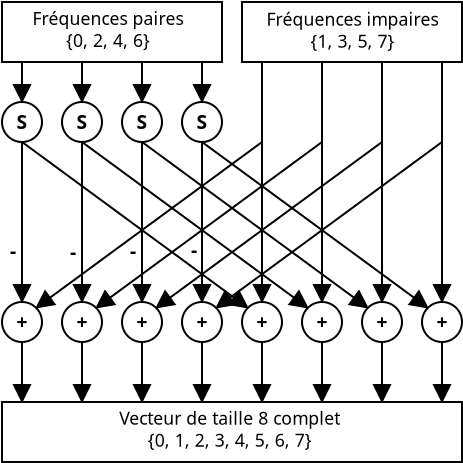 <?xml version="1.0" encoding="UTF-8"?>
<dia:diagram xmlns:dia="http://www.lysator.liu.se/~alla/dia/"><dia:layer name="Background" visible="true"><dia:object type="Standard - Line" version="0" id="O0"><dia:attribute name="obj_pos"><dia:point val="3,4"/></dia:attribute><dia:attribute name="obj_bb"><dia:rectangle val="2.2,3.95;3.8,12.05"/></dia:attribute><dia:attribute name="conn_endpoints"><dia:point val="3,4"/><dia:point val="3,12"/></dia:attribute><dia:attribute name="numcp"><dia:int val="1"/></dia:attribute><dia:attribute name="end_arrow"><dia:enum val="3"/></dia:attribute><dia:attribute name="end_arrow_length"><dia:real val="0.8"/></dia:attribute><dia:attribute name="end_arrow_width"><dia:real val="0.8"/></dia:attribute><dia:connections><dia:connection handle="0" to="O34" connection="6"/></dia:connections></dia:object><dia:group><dia:object type="Standard - Ellipse" version="0" id="O1"><dia:attribute name="obj_pos"><dia:point val="2,12"/></dia:attribute><dia:attribute name="obj_bb"><dia:rectangle val="1.95,11.95;4.05,14.05"/></dia:attribute><dia:attribute name="elem_corner"><dia:point val="2,12"/></dia:attribute><dia:attribute name="elem_width"><dia:real val="2"/></dia:attribute><dia:attribute name="elem_height"><dia:real val="2"/></dia:attribute></dia:object><dia:object type="Standard - Text" version="0" id="O2"><dia:attribute name="obj_pos"><dia:point val="3,13.35"/></dia:attribute><dia:attribute name="obj_bb"><dia:rectangle val="2.613,12.328;3.337,13.678"/></dia:attribute><dia:attribute name="text"><dia:composite type="text"><dia:attribute name="string"><dia:string>#+#</dia:string></dia:attribute><dia:attribute name="font"><dia:font name="Helvetica-Bold"/></dia:attribute><dia:attribute name="height"><dia:real val="1.2"/></dia:attribute><dia:attribute name="pos"><dia:point val="3,13.35"/></dia:attribute><dia:attribute name="color"><dia:color val="#000000"/></dia:attribute><dia:attribute name="alignment"><dia:enum val="1"/></dia:attribute></dia:composite></dia:attribute></dia:object></dia:group><dia:object type="Standard - Line" version="0" id="O3"><dia:attribute name="obj_pos"><dia:point val="3,14"/></dia:attribute><dia:attribute name="obj_bb"><dia:rectangle val="2.2,13.95;3.8,17.05"/></dia:attribute><dia:attribute name="conn_endpoints"><dia:point val="3,14"/><dia:point val="3,17"/></dia:attribute><dia:attribute name="numcp"><dia:int val="1"/></dia:attribute><dia:attribute name="end_arrow"><dia:enum val="3"/></dia:attribute><dia:attribute name="end_arrow_length"><dia:real val="0.8"/></dia:attribute><dia:attribute name="end_arrow_width"><dia:real val="0.8"/></dia:attribute><dia:connections><dia:connection handle="0" to="O1" connection="6"/></dia:connections></dia:object><dia:object type="Standard - Line" version="0" id="O4"><dia:attribute name="obj_pos"><dia:point val="6,4"/></dia:attribute><dia:attribute name="obj_bb"><dia:rectangle val="5.2,3.95;6.8,12.05"/></dia:attribute><dia:attribute name="conn_endpoints"><dia:point val="6,4"/><dia:point val="6,12"/></dia:attribute><dia:attribute name="numcp"><dia:int val="1"/></dia:attribute><dia:attribute name="end_arrow"><dia:enum val="3"/></dia:attribute><dia:attribute name="end_arrow_length"><dia:real val="0.8"/></dia:attribute><dia:attribute name="end_arrow_width"><dia:real val="0.8"/></dia:attribute><dia:connections><dia:connection handle="0" to="O37" connection="6"/><dia:connection handle="1" to="O5" connection="1"/></dia:connections></dia:object><dia:group><dia:object type="Standard - Ellipse" version="0" id="O5"><dia:attribute name="obj_pos"><dia:point val="5,12"/></dia:attribute><dia:attribute name="obj_bb"><dia:rectangle val="4.95,11.95;7.05,14.05"/></dia:attribute><dia:attribute name="elem_corner"><dia:point val="5,12"/></dia:attribute><dia:attribute name="elem_width"><dia:real val="2"/></dia:attribute><dia:attribute name="elem_height"><dia:real val="2"/></dia:attribute></dia:object><dia:object type="Standard - Text" version="0" id="O6"><dia:attribute name="obj_pos"><dia:point val="6,13.35"/></dia:attribute><dia:attribute name="obj_bb"><dia:rectangle val="5.663,12.378;6.337,13.578"/></dia:attribute><dia:attribute name="text"><dia:composite type="text"><dia:attribute name="string"><dia:string>#+#</dia:string></dia:attribute><dia:attribute name="font"><dia:font name="Helvetica-Bold"/></dia:attribute><dia:attribute name="height"><dia:real val="1.2"/></dia:attribute><dia:attribute name="pos"><dia:point val="6,13.35"/></dia:attribute><dia:attribute name="color"><dia:color val="#000000"/></dia:attribute><dia:attribute name="alignment"><dia:enum val="1"/></dia:attribute></dia:composite></dia:attribute></dia:object></dia:group><dia:object type="Standard - Line" version="0" id="O7"><dia:attribute name="obj_pos"><dia:point val="6,14"/></dia:attribute><dia:attribute name="obj_bb"><dia:rectangle val="5.2,13.95;6.8,17.05"/></dia:attribute><dia:attribute name="conn_endpoints"><dia:point val="6,14"/><dia:point val="6,17"/></dia:attribute><dia:attribute name="numcp"><dia:int val="1"/></dia:attribute><dia:attribute name="end_arrow"><dia:enum val="3"/></dia:attribute><dia:attribute name="end_arrow_length"><dia:real val="0.8"/></dia:attribute><dia:attribute name="end_arrow_width"><dia:real val="0.8"/></dia:attribute><dia:connections><dia:connection handle="0" to="O5" connection="6"/></dia:connections></dia:object><dia:object type="Standard - Line" version="0" id="O8"><dia:attribute name="obj_pos"><dia:point val="9,4"/></dia:attribute><dia:attribute name="obj_bb"><dia:rectangle val="8.2,3.95;9.8,12.05"/></dia:attribute><dia:attribute name="conn_endpoints"><dia:point val="9,4"/><dia:point val="9,12"/></dia:attribute><dia:attribute name="numcp"><dia:int val="1"/></dia:attribute><dia:attribute name="end_arrow"><dia:enum val="3"/></dia:attribute><dia:attribute name="end_arrow_length"><dia:real val="0.8"/></dia:attribute><dia:attribute name="end_arrow_width"><dia:real val="0.8"/></dia:attribute><dia:connections><dia:connection handle="0" to="O40" connection="6"/><dia:connection handle="1" to="O9" connection="1"/></dia:connections></dia:object><dia:group><dia:object type="Standard - Ellipse" version="0" id="O9"><dia:attribute name="obj_pos"><dia:point val="8,12"/></dia:attribute><dia:attribute name="obj_bb"><dia:rectangle val="7.95,11.95;10.05,14.05"/></dia:attribute><dia:attribute name="elem_corner"><dia:point val="8,12"/></dia:attribute><dia:attribute name="elem_width"><dia:real val="2"/></dia:attribute><dia:attribute name="elem_height"><dia:real val="2"/></dia:attribute></dia:object><dia:object type="Standard - Text" version="0" id="O10"><dia:attribute name="obj_pos"><dia:point val="9,13.35"/></dia:attribute><dia:attribute name="obj_bb"><dia:rectangle val="8.663,12.378;9.337,13.578"/></dia:attribute><dia:attribute name="text"><dia:composite type="text"><dia:attribute name="string"><dia:string>#+#</dia:string></dia:attribute><dia:attribute name="font"><dia:font name="Helvetica-Bold"/></dia:attribute><dia:attribute name="height"><dia:real val="1.2"/></dia:attribute><dia:attribute name="pos"><dia:point val="9,13.35"/></dia:attribute><dia:attribute name="color"><dia:color val="#000000"/></dia:attribute><dia:attribute name="alignment"><dia:enum val="1"/></dia:attribute></dia:composite></dia:attribute></dia:object></dia:group><dia:object type="Standard - Line" version="0" id="O11"><dia:attribute name="obj_pos"><dia:point val="9,14"/></dia:attribute><dia:attribute name="obj_bb"><dia:rectangle val="8.2,13.95;9.8,17.05"/></dia:attribute><dia:attribute name="conn_endpoints"><dia:point val="9,14"/><dia:point val="9,17"/></dia:attribute><dia:attribute name="numcp"><dia:int val="1"/></dia:attribute><dia:attribute name="end_arrow"><dia:enum val="3"/></dia:attribute><dia:attribute name="end_arrow_length"><dia:real val="0.8"/></dia:attribute><dia:attribute name="end_arrow_width"><dia:real val="0.8"/></dia:attribute><dia:connections><dia:connection handle="0" to="O9" connection="6"/></dia:connections></dia:object><dia:object type="Standard - Line" version="0" id="O12"><dia:attribute name="obj_pos"><dia:point val="12,4"/></dia:attribute><dia:attribute name="obj_bb"><dia:rectangle val="11.2,3.95;12.8,12.05"/></dia:attribute><dia:attribute name="conn_endpoints"><dia:point val="12,4"/><dia:point val="12,12"/></dia:attribute><dia:attribute name="numcp"><dia:int val="1"/></dia:attribute><dia:attribute name="end_arrow"><dia:enum val="3"/></dia:attribute><dia:attribute name="end_arrow_length"><dia:real val="0.8"/></dia:attribute><dia:attribute name="end_arrow_width"><dia:real val="0.8"/></dia:attribute><dia:connections><dia:connection handle="0" to="O43" connection="6"/><dia:connection handle="1" to="O13" connection="1"/></dia:connections></dia:object><dia:group><dia:object type="Standard - Ellipse" version="0" id="O13"><dia:attribute name="obj_pos"><dia:point val="11,12"/></dia:attribute><dia:attribute name="obj_bb"><dia:rectangle val="10.95,11.95;13.05,14.05"/></dia:attribute><dia:attribute name="elem_corner"><dia:point val="11,12"/></dia:attribute><dia:attribute name="elem_width"><dia:real val="2"/></dia:attribute><dia:attribute name="elem_height"><dia:real val="2"/></dia:attribute></dia:object><dia:object type="Standard - Text" version="0" id="O14"><dia:attribute name="obj_pos"><dia:point val="12,13.35"/></dia:attribute><dia:attribute name="obj_bb"><dia:rectangle val="11.663,12.378;12.337,13.578"/></dia:attribute><dia:attribute name="text"><dia:composite type="text"><dia:attribute name="string"><dia:string>#+#</dia:string></dia:attribute><dia:attribute name="font"><dia:font name="Helvetica-Bold"/></dia:attribute><dia:attribute name="height"><dia:real val="1.2"/></dia:attribute><dia:attribute name="pos"><dia:point val="12,13.35"/></dia:attribute><dia:attribute name="color"><dia:color val="#000000"/></dia:attribute><dia:attribute name="alignment"><dia:enum val="1"/></dia:attribute></dia:composite></dia:attribute></dia:object></dia:group><dia:object type="Standard - Line" version="0" id="O15"><dia:attribute name="obj_pos"><dia:point val="12,14"/></dia:attribute><dia:attribute name="obj_bb"><dia:rectangle val="11.2,13.95;12.8,17.05"/></dia:attribute><dia:attribute name="conn_endpoints"><dia:point val="12,14"/><dia:point val="12,17"/></dia:attribute><dia:attribute name="numcp"><dia:int val="1"/></dia:attribute><dia:attribute name="end_arrow"><dia:enum val="3"/></dia:attribute><dia:attribute name="end_arrow_length"><dia:real val="0.8"/></dia:attribute><dia:attribute name="end_arrow_width"><dia:real val="0.8"/></dia:attribute><dia:connections><dia:connection handle="0" to="O13" connection="6"/></dia:connections></dia:object><dia:object type="Standard - Line" version="0" id="O16"><dia:attribute name="obj_pos"><dia:point val="15,0"/></dia:attribute><dia:attribute name="obj_bb"><dia:rectangle val="14.2,-0.05;15.8,12.05"/></dia:attribute><dia:attribute name="conn_endpoints"><dia:point val="15,0"/><dia:point val="15,12"/></dia:attribute><dia:attribute name="numcp"><dia:int val="1"/></dia:attribute><dia:attribute name="end_arrow"><dia:enum val="3"/></dia:attribute><dia:attribute name="end_arrow_length"><dia:real val="0.8"/></dia:attribute><dia:attribute name="end_arrow_width"><dia:real val="0.8"/></dia:attribute><dia:connections><dia:connection handle="1" to="O17" connection="1"/></dia:connections></dia:object><dia:group><dia:object type="Standard - Ellipse" version="0" id="O17"><dia:attribute name="obj_pos"><dia:point val="14,12"/></dia:attribute><dia:attribute name="obj_bb"><dia:rectangle val="13.95,11.95;16.05,14.05"/></dia:attribute><dia:attribute name="elem_corner"><dia:point val="14,12"/></dia:attribute><dia:attribute name="elem_width"><dia:real val="2"/></dia:attribute><dia:attribute name="elem_height"><dia:real val="2"/></dia:attribute></dia:object><dia:object type="Standard - Text" version="0" id="O18"><dia:attribute name="obj_pos"><dia:point val="15,13.35"/></dia:attribute><dia:attribute name="obj_bb"><dia:rectangle val="14.663,12.378;15.337,13.578"/></dia:attribute><dia:attribute name="text"><dia:composite type="text"><dia:attribute name="string"><dia:string>#+#</dia:string></dia:attribute><dia:attribute name="font"><dia:font name="Helvetica-Bold"/></dia:attribute><dia:attribute name="height"><dia:real val="1.2"/></dia:attribute><dia:attribute name="pos"><dia:point val="15,13.35"/></dia:attribute><dia:attribute name="color"><dia:color val="#000000"/></dia:attribute><dia:attribute name="alignment"><dia:enum val="1"/></dia:attribute></dia:composite></dia:attribute></dia:object></dia:group><dia:object type="Standard - Line" version="0" id="O19"><dia:attribute name="obj_pos"><dia:point val="15,14"/></dia:attribute><dia:attribute name="obj_bb"><dia:rectangle val="14.2,13.95;15.8,17.05"/></dia:attribute><dia:attribute name="conn_endpoints"><dia:point val="15,14"/><dia:point val="15,17"/></dia:attribute><dia:attribute name="numcp"><dia:int val="1"/></dia:attribute><dia:attribute name="end_arrow"><dia:enum val="3"/></dia:attribute><dia:attribute name="end_arrow_length"><dia:real val="0.8"/></dia:attribute><dia:attribute name="end_arrow_width"><dia:real val="0.8"/></dia:attribute><dia:connections><dia:connection handle="0" to="O17" connection="6"/></dia:connections></dia:object><dia:object type="Standard - Line" version="0" id="O20"><dia:attribute name="obj_pos"><dia:point val="18,0"/></dia:attribute><dia:attribute name="obj_bb"><dia:rectangle val="17.2,-0.05;18.8,12.05"/></dia:attribute><dia:attribute name="conn_endpoints"><dia:point val="18,0"/><dia:point val="18,12"/></dia:attribute><dia:attribute name="numcp"><dia:int val="1"/></dia:attribute><dia:attribute name="end_arrow"><dia:enum val="3"/></dia:attribute><dia:attribute name="end_arrow_length"><dia:real val="0.8"/></dia:attribute><dia:attribute name="end_arrow_width"><dia:real val="0.8"/></dia:attribute><dia:connections><dia:connection handle="1" to="O21" connection="1"/></dia:connections></dia:object><dia:group><dia:object type="Standard - Ellipse" version="0" id="O21"><dia:attribute name="obj_pos"><dia:point val="17,12"/></dia:attribute><dia:attribute name="obj_bb"><dia:rectangle val="16.95,11.95;19.05,14.05"/></dia:attribute><dia:attribute name="elem_corner"><dia:point val="17,12"/></dia:attribute><dia:attribute name="elem_width"><dia:real val="2"/></dia:attribute><dia:attribute name="elem_height"><dia:real val="2"/></dia:attribute></dia:object><dia:object type="Standard - Text" version="0" id="O22"><dia:attribute name="obj_pos"><dia:point val="18,13.35"/></dia:attribute><dia:attribute name="obj_bb"><dia:rectangle val="17.663,12.378;18.337,13.578"/></dia:attribute><dia:attribute name="text"><dia:composite type="text"><dia:attribute name="string"><dia:string>#+#</dia:string></dia:attribute><dia:attribute name="font"><dia:font name="Helvetica-Bold"/></dia:attribute><dia:attribute name="height"><dia:real val="1.2"/></dia:attribute><dia:attribute name="pos"><dia:point val="18,13.35"/></dia:attribute><dia:attribute name="color"><dia:color val="#000000"/></dia:attribute><dia:attribute name="alignment"><dia:enum val="1"/></dia:attribute></dia:composite></dia:attribute></dia:object></dia:group><dia:object type="Standard - Line" version="0" id="O23"><dia:attribute name="obj_pos"><dia:point val="18,14"/></dia:attribute><dia:attribute name="obj_bb"><dia:rectangle val="17.2,13.95;18.8,17.05"/></dia:attribute><dia:attribute name="conn_endpoints"><dia:point val="18,14"/><dia:point val="18,17"/></dia:attribute><dia:attribute name="numcp"><dia:int val="1"/></dia:attribute><dia:attribute name="end_arrow"><dia:enum val="3"/></dia:attribute><dia:attribute name="end_arrow_length"><dia:real val="0.8"/></dia:attribute><dia:attribute name="end_arrow_width"><dia:real val="0.8"/></dia:attribute><dia:connections><dia:connection handle="0" to="O21" connection="6"/></dia:connections></dia:object><dia:object type="Standard - Line" version="0" id="O24"><dia:attribute name="obj_pos"><dia:point val="21,0"/></dia:attribute><dia:attribute name="obj_bb"><dia:rectangle val="20.2,-0.05;21.8,12.05"/></dia:attribute><dia:attribute name="conn_endpoints"><dia:point val="21,0"/><dia:point val="21,12"/></dia:attribute><dia:attribute name="numcp"><dia:int val="1"/></dia:attribute><dia:attribute name="end_arrow"><dia:enum val="3"/></dia:attribute><dia:attribute name="end_arrow_length"><dia:real val="0.8"/></dia:attribute><dia:attribute name="end_arrow_width"><dia:real val="0.8"/></dia:attribute><dia:connections><dia:connection handle="1" to="O25" connection="1"/></dia:connections></dia:object><dia:group><dia:object type="Standard - Ellipse" version="0" id="O25"><dia:attribute name="obj_pos"><dia:point val="20,12"/></dia:attribute><dia:attribute name="obj_bb"><dia:rectangle val="19.95,11.95;22.05,14.05"/></dia:attribute><dia:attribute name="elem_corner"><dia:point val="20,12"/></dia:attribute><dia:attribute name="elem_width"><dia:real val="2"/></dia:attribute><dia:attribute name="elem_height"><dia:real val="2"/></dia:attribute></dia:object><dia:object type="Standard - Text" version="0" id="O26"><dia:attribute name="obj_pos"><dia:point val="21,13.35"/></dia:attribute><dia:attribute name="obj_bb"><dia:rectangle val="20.663,12.378;21.337,13.578"/></dia:attribute><dia:attribute name="text"><dia:composite type="text"><dia:attribute name="string"><dia:string>#+#</dia:string></dia:attribute><dia:attribute name="font"><dia:font name="Helvetica-Bold"/></dia:attribute><dia:attribute name="height"><dia:real val="1.2"/></dia:attribute><dia:attribute name="pos"><dia:point val="21,13.35"/></dia:attribute><dia:attribute name="color"><dia:color val="#000000"/></dia:attribute><dia:attribute name="alignment"><dia:enum val="1"/></dia:attribute></dia:composite></dia:attribute></dia:object></dia:group><dia:object type="Standard - Line" version="0" id="O27"><dia:attribute name="obj_pos"><dia:point val="21,14"/></dia:attribute><dia:attribute name="obj_bb"><dia:rectangle val="20.2,13.95;21.8,17.05"/></dia:attribute><dia:attribute name="conn_endpoints"><dia:point val="21,14"/><dia:point val="21,17"/></dia:attribute><dia:attribute name="numcp"><dia:int val="1"/></dia:attribute><dia:attribute name="end_arrow"><dia:enum val="3"/></dia:attribute><dia:attribute name="end_arrow_length"><dia:real val="0.8"/></dia:attribute><dia:attribute name="end_arrow_width"><dia:real val="0.8"/></dia:attribute><dia:connections><dia:connection handle="0" to="O25" connection="6"/></dia:connections></dia:object><dia:object type="Standard - Line" version="0" id="O28"><dia:attribute name="obj_pos"><dia:point val="24,0"/></dia:attribute><dia:attribute name="obj_bb"><dia:rectangle val="23.2,-0.05;24.8,12.05"/></dia:attribute><dia:attribute name="conn_endpoints"><dia:point val="24,0"/><dia:point val="24,12"/></dia:attribute><dia:attribute name="numcp"><dia:int val="1"/></dia:attribute><dia:attribute name="end_arrow"><dia:enum val="3"/></dia:attribute><dia:attribute name="end_arrow_length"><dia:real val="0.8"/></dia:attribute><dia:attribute name="end_arrow_width"><dia:real val="0.8"/></dia:attribute><dia:connections><dia:connection handle="1" to="O29" connection="1"/></dia:connections></dia:object><dia:group><dia:object type="Standard - Ellipse" version="0" id="O29"><dia:attribute name="obj_pos"><dia:point val="23,12"/></dia:attribute><dia:attribute name="obj_bb"><dia:rectangle val="22.95,11.95;25.05,14.05"/></dia:attribute><dia:attribute name="elem_corner"><dia:point val="23,12"/></dia:attribute><dia:attribute name="elem_width"><dia:real val="2"/></dia:attribute><dia:attribute name="elem_height"><dia:real val="2"/></dia:attribute></dia:object><dia:object type="Standard - Text" version="0" id="O30"><dia:attribute name="obj_pos"><dia:point val="24,13.35"/></dia:attribute><dia:attribute name="obj_bb"><dia:rectangle val="23.663,12.378;24.337,13.578"/></dia:attribute><dia:attribute name="text"><dia:composite type="text"><dia:attribute name="string"><dia:string>#+#</dia:string></dia:attribute><dia:attribute name="font"><dia:font name="Helvetica-Bold"/></dia:attribute><dia:attribute name="height"><dia:real val="1.2"/></dia:attribute><dia:attribute name="pos"><dia:point val="24,13.35"/></dia:attribute><dia:attribute name="color"><dia:color val="#000000"/></dia:attribute><dia:attribute name="alignment"><dia:enum val="1"/></dia:attribute></dia:composite></dia:attribute></dia:object></dia:group><dia:object type="Standard - Line" version="0" id="O31"><dia:attribute name="obj_pos"><dia:point val="24,14"/></dia:attribute><dia:attribute name="obj_bb"><dia:rectangle val="23.2,13.95;24.8,17.05"/></dia:attribute><dia:attribute name="conn_endpoints"><dia:point val="24,14"/><dia:point val="24,17"/></dia:attribute><dia:attribute name="numcp"><dia:int val="1"/></dia:attribute><dia:attribute name="end_arrow"><dia:enum val="3"/></dia:attribute><dia:attribute name="end_arrow_length"><dia:real val="0.8"/></dia:attribute><dia:attribute name="end_arrow_width"><dia:real val="0.8"/></dia:attribute><dia:connections><dia:connection handle="0" to="O29" connection="6"/></dia:connections></dia:object><dia:object type="Standard - Line" version="0" id="O32"><dia:attribute name="obj_pos"><dia:point val="3,4"/></dia:attribute><dia:attribute name="obj_bb"><dia:rectangle val="2.93,3.93;14.807,12.967"/></dia:attribute><dia:attribute name="conn_endpoints"><dia:point val="3,4"/><dia:point val="14.293,12.293"/></dia:attribute><dia:attribute name="numcp"><dia:int val="1"/></dia:attribute><dia:attribute name="end_arrow"><dia:enum val="3"/></dia:attribute><dia:attribute name="end_arrow_length"><dia:real val="0.8"/></dia:attribute><dia:attribute name="end_arrow_width"><dia:real val="0.8"/></dia:attribute><dia:connections><dia:connection handle="0" to="O34" connection="6"/><dia:connection handle="1" to="O17" connection="0"/></dia:connections></dia:object><dia:object type="Standard - Line" version="0" id="O33"><dia:attribute name="obj_pos"><dia:point val="6,4"/></dia:attribute><dia:attribute name="obj_bb"><dia:rectangle val="5.93,3.93;17.807,12.967"/></dia:attribute><dia:attribute name="conn_endpoints"><dia:point val="6,4"/><dia:point val="17.293,12.293"/></dia:attribute><dia:attribute name="numcp"><dia:int val="1"/></dia:attribute><dia:attribute name="end_arrow"><dia:enum val="3"/></dia:attribute><dia:attribute name="end_arrow_length"><dia:real val="0.8"/></dia:attribute><dia:attribute name="end_arrow_width"><dia:real val="0.8"/></dia:attribute><dia:connections><dia:connection handle="0" to="O37" connection="6"/><dia:connection handle="1" to="O21" connection="0"/></dia:connections></dia:object><dia:group><dia:group><dia:object type="Standard - Ellipse" version="0" id="O34"><dia:attribute name="obj_pos"><dia:point val="2,2"/></dia:attribute><dia:attribute name="obj_bb"><dia:rectangle val="1.95,1.95;4.05,4.05"/></dia:attribute><dia:attribute name="elem_corner"><dia:point val="2,2"/></dia:attribute><dia:attribute name="elem_width"><dia:real val="2"/></dia:attribute><dia:attribute name="elem_height"><dia:real val="2"/></dia:attribute></dia:object><dia:object type="Standard - Text" version="0" id="O35"><dia:attribute name="obj_pos"><dia:point val="3,3.35"/></dia:attribute><dia:attribute name="obj_bb"><dia:rectangle val="2.617,2.378;3.383,3.578"/></dia:attribute><dia:attribute name="text"><dia:composite type="text"><dia:attribute name="string"><dia:string>#S#</dia:string></dia:attribute><dia:attribute name="font"><dia:font name="Helvetica-Bold"/></dia:attribute><dia:attribute name="height"><dia:real val="1.2"/></dia:attribute><dia:attribute name="pos"><dia:point val="3,3.35"/></dia:attribute><dia:attribute name="color"><dia:color val="#000000"/></dia:attribute><dia:attribute name="alignment"><dia:enum val="1"/></dia:attribute></dia:composite></dia:attribute></dia:object></dia:group><dia:object type="Standard - Line" version="0" id="O36"><dia:attribute name="obj_pos"><dia:point val="3,0"/></dia:attribute><dia:attribute name="obj_bb"><dia:rectangle val="2.2,-0.05;3.8,2.05"/></dia:attribute><dia:attribute name="conn_endpoints"><dia:point val="3,0"/><dia:point val="3,2"/></dia:attribute><dia:attribute name="numcp"><dia:int val="1"/></dia:attribute><dia:attribute name="end_arrow"><dia:enum val="3"/></dia:attribute><dia:attribute name="end_arrow_length"><dia:real val="0.8"/></dia:attribute><dia:attribute name="end_arrow_width"><dia:real val="0.8"/></dia:attribute></dia:object></dia:group><dia:group><dia:group><dia:object type="Standard - Ellipse" version="0" id="O37"><dia:attribute name="obj_pos"><dia:point val="5,2"/></dia:attribute><dia:attribute name="obj_bb"><dia:rectangle val="4.95,1.95;7.05,4.05"/></dia:attribute><dia:attribute name="elem_corner"><dia:point val="5,2"/></dia:attribute><dia:attribute name="elem_width"><dia:real val="2"/></dia:attribute><dia:attribute name="elem_height"><dia:real val="2"/></dia:attribute></dia:object><dia:object type="Standard - Text" version="0" id="O38"><dia:attribute name="obj_pos"><dia:point val="6,3.35"/></dia:attribute><dia:attribute name="obj_bb"><dia:rectangle val="5.617,2.378;6.383,3.578"/></dia:attribute><dia:attribute name="text"><dia:composite type="text"><dia:attribute name="string"><dia:string>#S#</dia:string></dia:attribute><dia:attribute name="font"><dia:font name="Helvetica-Bold"/></dia:attribute><dia:attribute name="height"><dia:real val="1.2"/></dia:attribute><dia:attribute name="pos"><dia:point val="6,3.35"/></dia:attribute><dia:attribute name="color"><dia:color val="#000000"/></dia:attribute><dia:attribute name="alignment"><dia:enum val="1"/></dia:attribute></dia:composite></dia:attribute></dia:object></dia:group><dia:object type="Standard - Line" version="0" id="O39"><dia:attribute name="obj_pos"><dia:point val="6,0"/></dia:attribute><dia:attribute name="obj_bb"><dia:rectangle val="5.2,-0.05;6.8,2.05"/></dia:attribute><dia:attribute name="conn_endpoints"><dia:point val="6,0"/><dia:point val="6,2"/></dia:attribute><dia:attribute name="numcp"><dia:int val="1"/></dia:attribute><dia:attribute name="end_arrow"><dia:enum val="3"/></dia:attribute><dia:attribute name="end_arrow_length"><dia:real val="0.8"/></dia:attribute><dia:attribute name="end_arrow_width"><dia:real val="0.8"/></dia:attribute></dia:object></dia:group><dia:group><dia:group><dia:object type="Standard - Ellipse" version="0" id="O40"><dia:attribute name="obj_pos"><dia:point val="8,2"/></dia:attribute><dia:attribute name="obj_bb"><dia:rectangle val="7.95,1.95;10.05,4.05"/></dia:attribute><dia:attribute name="elem_corner"><dia:point val="8,2"/></dia:attribute><dia:attribute name="elem_width"><dia:real val="2"/></dia:attribute><dia:attribute name="elem_height"><dia:real val="2"/></dia:attribute></dia:object><dia:object type="Standard - Text" version="0" id="O41"><dia:attribute name="obj_pos"><dia:point val="9,3.35"/></dia:attribute><dia:attribute name="obj_bb"><dia:rectangle val="8.617,2.378;9.383,3.578"/></dia:attribute><dia:attribute name="text"><dia:composite type="text"><dia:attribute name="string"><dia:string>#S#</dia:string></dia:attribute><dia:attribute name="font"><dia:font name="Helvetica-Bold"/></dia:attribute><dia:attribute name="height"><dia:real val="1.2"/></dia:attribute><dia:attribute name="pos"><dia:point val="9,3.35"/></dia:attribute><dia:attribute name="color"><dia:color val="#000000"/></dia:attribute><dia:attribute name="alignment"><dia:enum val="1"/></dia:attribute></dia:composite></dia:attribute></dia:object></dia:group><dia:object type="Standard - Line" version="0" id="O42"><dia:attribute name="obj_pos"><dia:point val="9,0"/></dia:attribute><dia:attribute name="obj_bb"><dia:rectangle val="8.2,-0.05;9.8,2.05"/></dia:attribute><dia:attribute name="conn_endpoints"><dia:point val="9,0"/><dia:point val="9,2"/></dia:attribute><dia:attribute name="numcp"><dia:int val="1"/></dia:attribute><dia:attribute name="end_arrow"><dia:enum val="3"/></dia:attribute><dia:attribute name="end_arrow_length"><dia:real val="0.8"/></dia:attribute><dia:attribute name="end_arrow_width"><dia:real val="0.8"/></dia:attribute></dia:object></dia:group><dia:group><dia:group><dia:object type="Standard - Ellipse" version="0" id="O43"><dia:attribute name="obj_pos"><dia:point val="11,2"/></dia:attribute><dia:attribute name="obj_bb"><dia:rectangle val="10.95,1.95;13.05,4.05"/></dia:attribute><dia:attribute name="elem_corner"><dia:point val="11,2"/></dia:attribute><dia:attribute name="elem_width"><dia:real val="2"/></dia:attribute><dia:attribute name="elem_height"><dia:real val="2"/></dia:attribute></dia:object><dia:object type="Standard - Text" version="0" id="O44"><dia:attribute name="obj_pos"><dia:point val="12,3.35"/></dia:attribute><dia:attribute name="obj_bb"><dia:rectangle val="11.617,2.378;12.383,3.578"/></dia:attribute><dia:attribute name="text"><dia:composite type="text"><dia:attribute name="string"><dia:string>#S#</dia:string></dia:attribute><dia:attribute name="font"><dia:font name="Helvetica-Bold"/></dia:attribute><dia:attribute name="height"><dia:real val="1.2"/></dia:attribute><dia:attribute name="pos"><dia:point val="12,3.35"/></dia:attribute><dia:attribute name="color"><dia:color val="#000000"/></dia:attribute><dia:attribute name="alignment"><dia:enum val="1"/></dia:attribute></dia:composite></dia:attribute></dia:object></dia:group><dia:object type="Standard - Line" version="0" id="O45"><dia:attribute name="obj_pos"><dia:point val="12,0"/></dia:attribute><dia:attribute name="obj_bb"><dia:rectangle val="11.2,-0.05;12.8,2.05"/></dia:attribute><dia:attribute name="conn_endpoints"><dia:point val="12,0"/><dia:point val="12,2"/></dia:attribute><dia:attribute name="numcp"><dia:int val="1"/></dia:attribute><dia:attribute name="end_arrow"><dia:enum val="3"/></dia:attribute><dia:attribute name="end_arrow_length"><dia:real val="0.8"/></dia:attribute><dia:attribute name="end_arrow_width"><dia:real val="0.8"/></dia:attribute></dia:object></dia:group><dia:object type="Standard - Line" version="0" id="O46"><dia:attribute name="obj_pos"><dia:point val="9,4"/></dia:attribute><dia:attribute name="obj_bb"><dia:rectangle val="8.93,3.93;20.807,12.967"/></dia:attribute><dia:attribute name="conn_endpoints"><dia:point val="9,4"/><dia:point val="20.293,12.293"/></dia:attribute><dia:attribute name="numcp"><dia:int val="1"/></dia:attribute><dia:attribute name="end_arrow"><dia:enum val="3"/></dia:attribute><dia:attribute name="end_arrow_length"><dia:real val="0.8"/></dia:attribute><dia:attribute name="end_arrow_width"><dia:real val="0.8"/></dia:attribute><dia:connections><dia:connection handle="0" to="O40" connection="6"/><dia:connection handle="1" to="O25" connection="0"/></dia:connections></dia:object><dia:object type="Standard - Line" version="0" id="O47"><dia:attribute name="obj_pos"><dia:point val="12,4"/></dia:attribute><dia:attribute name="obj_bb"><dia:rectangle val="11.93,3.93;23.807,12.967"/></dia:attribute><dia:attribute name="conn_endpoints"><dia:point val="12,4"/><dia:point val="23.293,12.293"/></dia:attribute><dia:attribute name="numcp"><dia:int val="1"/></dia:attribute><dia:attribute name="end_arrow"><dia:enum val="3"/></dia:attribute><dia:attribute name="end_arrow_length"><dia:real val="0.8"/></dia:attribute><dia:attribute name="end_arrow_width"><dia:real val="0.8"/></dia:attribute><dia:connections><dia:connection handle="0" to="O43" connection="6"/><dia:connection handle="1" to="O29" connection="0"/></dia:connections></dia:object><dia:object type="Standard - Line" version="0" id="O48"><dia:attribute name="obj_pos"><dia:point val="15,4"/></dia:attribute><dia:attribute name="obj_bb"><dia:rectangle val="3.193,3.93;15.07,12.967"/></dia:attribute><dia:attribute name="conn_endpoints"><dia:point val="15,4"/><dia:point val="3.707,12.293"/></dia:attribute><dia:attribute name="numcp"><dia:int val="1"/></dia:attribute><dia:attribute name="end_arrow"><dia:enum val="3"/></dia:attribute><dia:attribute name="end_arrow_length"><dia:real val="0.8"/></dia:attribute><dia:attribute name="end_arrow_width"><dia:real val="0.8"/></dia:attribute><dia:connections><dia:connection handle="1" to="O1" connection="2"/></dia:connections></dia:object><dia:object type="Standard - Line" version="0" id="O49"><dia:attribute name="obj_pos"><dia:point val="18,4"/></dia:attribute><dia:attribute name="obj_bb"><dia:rectangle val="6.193,3.93;18.07,12.967"/></dia:attribute><dia:attribute name="conn_endpoints"><dia:point val="18,4"/><dia:point val="6.707,12.293"/></dia:attribute><dia:attribute name="numcp"><dia:int val="1"/></dia:attribute><dia:attribute name="end_arrow"><dia:enum val="3"/></dia:attribute><dia:attribute name="end_arrow_length"><dia:real val="0.8"/></dia:attribute><dia:attribute name="end_arrow_width"><dia:real val="0.8"/></dia:attribute><dia:connections><dia:connection handle="1" to="O5" connection="2"/></dia:connections></dia:object><dia:object type="Standard - Line" version="0" id="O50"><dia:attribute name="obj_pos"><dia:point val="21,4"/></dia:attribute><dia:attribute name="obj_bb"><dia:rectangle val="9.193,3.93;21.07,12.967"/></dia:attribute><dia:attribute name="conn_endpoints"><dia:point val="21,4"/><dia:point val="9.707,12.293"/></dia:attribute><dia:attribute name="numcp"><dia:int val="1"/></dia:attribute><dia:attribute name="end_arrow"><dia:enum val="3"/></dia:attribute><dia:attribute name="end_arrow_length"><dia:real val="0.8"/></dia:attribute><dia:attribute name="end_arrow_width"><dia:real val="0.8"/></dia:attribute><dia:connections><dia:connection handle="1" to="O9" connection="2"/></dia:connections></dia:object><dia:object type="Standard - Line" version="0" id="O51"><dia:attribute name="obj_pos"><dia:point val="24,4"/></dia:attribute><dia:attribute name="obj_bb"><dia:rectangle val="12.193,3.93;24.07,12.967"/></dia:attribute><dia:attribute name="conn_endpoints"><dia:point val="24,4"/><dia:point val="12.707,12.293"/></dia:attribute><dia:attribute name="numcp"><dia:int val="1"/></dia:attribute><dia:attribute name="end_arrow"><dia:enum val="3"/></dia:attribute><dia:attribute name="end_arrow_length"><dia:real val="0.8"/></dia:attribute><dia:attribute name="end_arrow_width"><dia:real val="0.8"/></dia:attribute><dia:connections><dia:connection handle="1" to="O13" connection="2"/></dia:connections></dia:object><dia:object type="Standard - Box" version="0" id="O52"><dia:attribute name="obj_pos"><dia:point val="2,17"/></dia:attribute><dia:attribute name="obj_bb"><dia:rectangle val="1.95,16.95;25.05,20.05"/></dia:attribute><dia:attribute name="elem_corner"><dia:point val="2,17"/></dia:attribute><dia:attribute name="elem_width"><dia:real val="23"/></dia:attribute><dia:attribute name="elem_height"><dia:real val="3"/></dia:attribute><dia:attribute name="show_background"><dia:boolean val="true"/></dia:attribute></dia:object><dia:object type="Standard - Box" version="0" id="O53"><dia:attribute name="obj_pos"><dia:point val="2,-3"/></dia:attribute><dia:attribute name="obj_bb"><dia:rectangle val="1.95,-3.05;13.05,0.05"/></dia:attribute><dia:attribute name="elem_corner"><dia:point val="2,-3"/></dia:attribute><dia:attribute name="elem_width"><dia:real val="11"/></dia:attribute><dia:attribute name="elem_height"><dia:real val="3"/></dia:attribute><dia:attribute name="show_background"><dia:boolean val="true"/></dia:attribute></dia:object><dia:object type="Standard - Box" version="0" id="O54"><dia:attribute name="obj_pos"><dia:point val="14,-3"/></dia:attribute><dia:attribute name="obj_bb"><dia:rectangle val="13.95,-3.05;25.05,0.05"/></dia:attribute><dia:attribute name="elem_corner"><dia:point val="14,-3"/></dia:attribute><dia:attribute name="elem_width"><dia:real val="11"/></dia:attribute><dia:attribute name="elem_height"><dia:real val="3"/></dia:attribute><dia:attribute name="show_background"><dia:boolean val="true"/></dia:attribute></dia:object><dia:object type="Standard - Text" version="0" id="O55"><dia:attribute name="obj_pos"><dia:point val="7.3,-1.85"/></dia:attribute><dia:attribute name="obj_bb"><dia:rectangle val="2.853,-2.78;11.797,-0.43"/></dia:attribute><dia:attribute name="text"><dia:composite type="text"><dia:attribute name="string"><dia:string>#Fréquences paires
{0, 2, 4, 6}#</dia:string></dia:attribute><dia:attribute name="font"><dia:font name="Helvetica"/></dia:attribute><dia:attribute name="height"><dia:real val="1.1"/></dia:attribute><dia:attribute name="pos"><dia:point val="7.3,-1.85"/></dia:attribute><dia:attribute name="color"><dia:color val="#000000"/></dia:attribute><dia:attribute name="alignment"><dia:enum val="1"/></dia:attribute></dia:composite></dia:attribute></dia:object><dia:object type="Standard - Text" version="0" id="O56"><dia:attribute name="obj_pos"><dia:point val="19.522,-1.81"/></dia:attribute><dia:attribute name="obj_bb"><dia:rectangle val="14.506,-2.74;24.587,-0.39"/></dia:attribute><dia:attribute name="text"><dia:composite type="text"><dia:attribute name="string"><dia:string>#Fréquences impaires
{1, 3, 5, 7}#</dia:string></dia:attribute><dia:attribute name="font"><dia:font name="Helvetica"/></dia:attribute><dia:attribute name="height"><dia:real val="1.1"/></dia:attribute><dia:attribute name="pos"><dia:point val="19.522,-1.81"/></dia:attribute><dia:attribute name="color"><dia:color val="#000000"/></dia:attribute><dia:attribute name="alignment"><dia:enum val="1"/></dia:attribute></dia:composite></dia:attribute></dia:object><dia:object type="Standard - Text" version="0" id="O57"><dia:attribute name="obj_pos"><dia:point val="13.39,18.14"/></dia:attribute><dia:attribute name="obj_bb"><dia:rectangle val="7.056,17.21;19.775,19.56"/></dia:attribute><dia:attribute name="text"><dia:composite type="text"><dia:attribute name="string"><dia:string>#Vecteur de taille 8 complet
{0, 1, 2, 3, 4, 5, 6, 7}#</dia:string></dia:attribute><dia:attribute name="font"><dia:font name="Helvetica"/></dia:attribute><dia:attribute name="height"><dia:real val="1.1"/></dia:attribute><dia:attribute name="pos"><dia:point val="13.39,18.14"/></dia:attribute><dia:attribute name="color"><dia:color val="#000000"/></dia:attribute><dia:attribute name="alignment"><dia:enum val="1"/></dia:attribute></dia:composite></dia:attribute></dia:object><dia:object type="Standard - Text" version="0" id="O58"><dia:attribute name="obj_pos"><dia:point val="2.55,9.8"/></dia:attribute><dia:attribute name="obj_bb"><dia:rectangle val="2.309,8.778;2.741,10.128"/></dia:attribute><dia:attribute name="text"><dia:composite type="text"><dia:attribute name="string"><dia:string>#-#</dia:string></dia:attribute><dia:attribute name="font"><dia:font name="Helvetica-Bold"/></dia:attribute><dia:attribute name="height"><dia:real val="1.2"/></dia:attribute><dia:attribute name="pos"><dia:point val="2.55,9.8"/></dia:attribute><dia:attribute name="color"><dia:color val="#000000"/></dia:attribute><dia:attribute name="alignment"><dia:enum val="1"/></dia:attribute></dia:composite></dia:attribute></dia:object><dia:object type="Standard - Text" version="0" id="O59"><dia:attribute name="obj_pos"><dia:point val="5.55,9.85"/></dia:attribute><dia:attribute name="obj_bb"><dia:rectangle val="5.359,8.878;5.742,10.078"/></dia:attribute><dia:attribute name="text"><dia:composite type="text"><dia:attribute name="string"><dia:string>#-#</dia:string></dia:attribute><dia:attribute name="font"><dia:font name="Helvetica-Bold"/></dia:attribute><dia:attribute name="height"><dia:real val="1.2"/></dia:attribute><dia:attribute name="pos"><dia:point val="5.55,9.85"/></dia:attribute><dia:attribute name="color"><dia:color val="#000000"/></dia:attribute><dia:attribute name="alignment"><dia:enum val="1"/></dia:attribute></dia:composite></dia:attribute></dia:object><dia:object type="Standard - Text" version="0" id="O60"><dia:attribute name="obj_pos"><dia:point val="8.55,9.8"/></dia:attribute><dia:attribute name="obj_bb"><dia:rectangle val="8.359,8.828;8.742,10.028"/></dia:attribute><dia:attribute name="text"><dia:composite type="text"><dia:attribute name="string"><dia:string>#-#</dia:string></dia:attribute><dia:attribute name="font"><dia:font name="Helvetica-Bold"/></dia:attribute><dia:attribute name="height"><dia:real val="1.2"/></dia:attribute><dia:attribute name="pos"><dia:point val="8.55,9.8"/></dia:attribute><dia:attribute name="color"><dia:color val="#000000"/></dia:attribute><dia:attribute name="alignment"><dia:enum val="1"/></dia:attribute></dia:composite></dia:attribute></dia:object><dia:object type="Standard - Text" version="0" id="O61"><dia:attribute name="obj_pos"><dia:point val="11.6,9.75"/></dia:attribute><dia:attribute name="obj_bb"><dia:rectangle val="11.409,8.778;11.791,9.978"/></dia:attribute><dia:attribute name="text"><dia:composite type="text"><dia:attribute name="string"><dia:string>#-#</dia:string></dia:attribute><dia:attribute name="font"><dia:font name="Helvetica-Bold"/></dia:attribute><dia:attribute name="height"><dia:real val="1.2"/></dia:attribute><dia:attribute name="pos"><dia:point val="11.6,9.75"/></dia:attribute><dia:attribute name="color"><dia:color val="#000000"/></dia:attribute><dia:attribute name="alignment"><dia:enum val="1"/></dia:attribute></dia:composite></dia:attribute></dia:object></dia:layer></dia:diagram>
